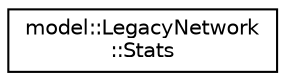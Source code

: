 digraph "Graphical Class Hierarchy"
{
 // LATEX_PDF_SIZE
  edge [fontname="Helvetica",fontsize="10",labelfontname="Helvetica",labelfontsize="10"];
  node [fontname="Helvetica",fontsize="10",shape=record];
  rankdir="LR";
  Node0 [label="model::LegacyNetwork\l::Stats",height=0.2,width=0.4,color="black", fillcolor="white", style="filled",URL="$structmodel_1_1LegacyNetwork_1_1Stats.html",tooltip=" "];
}
